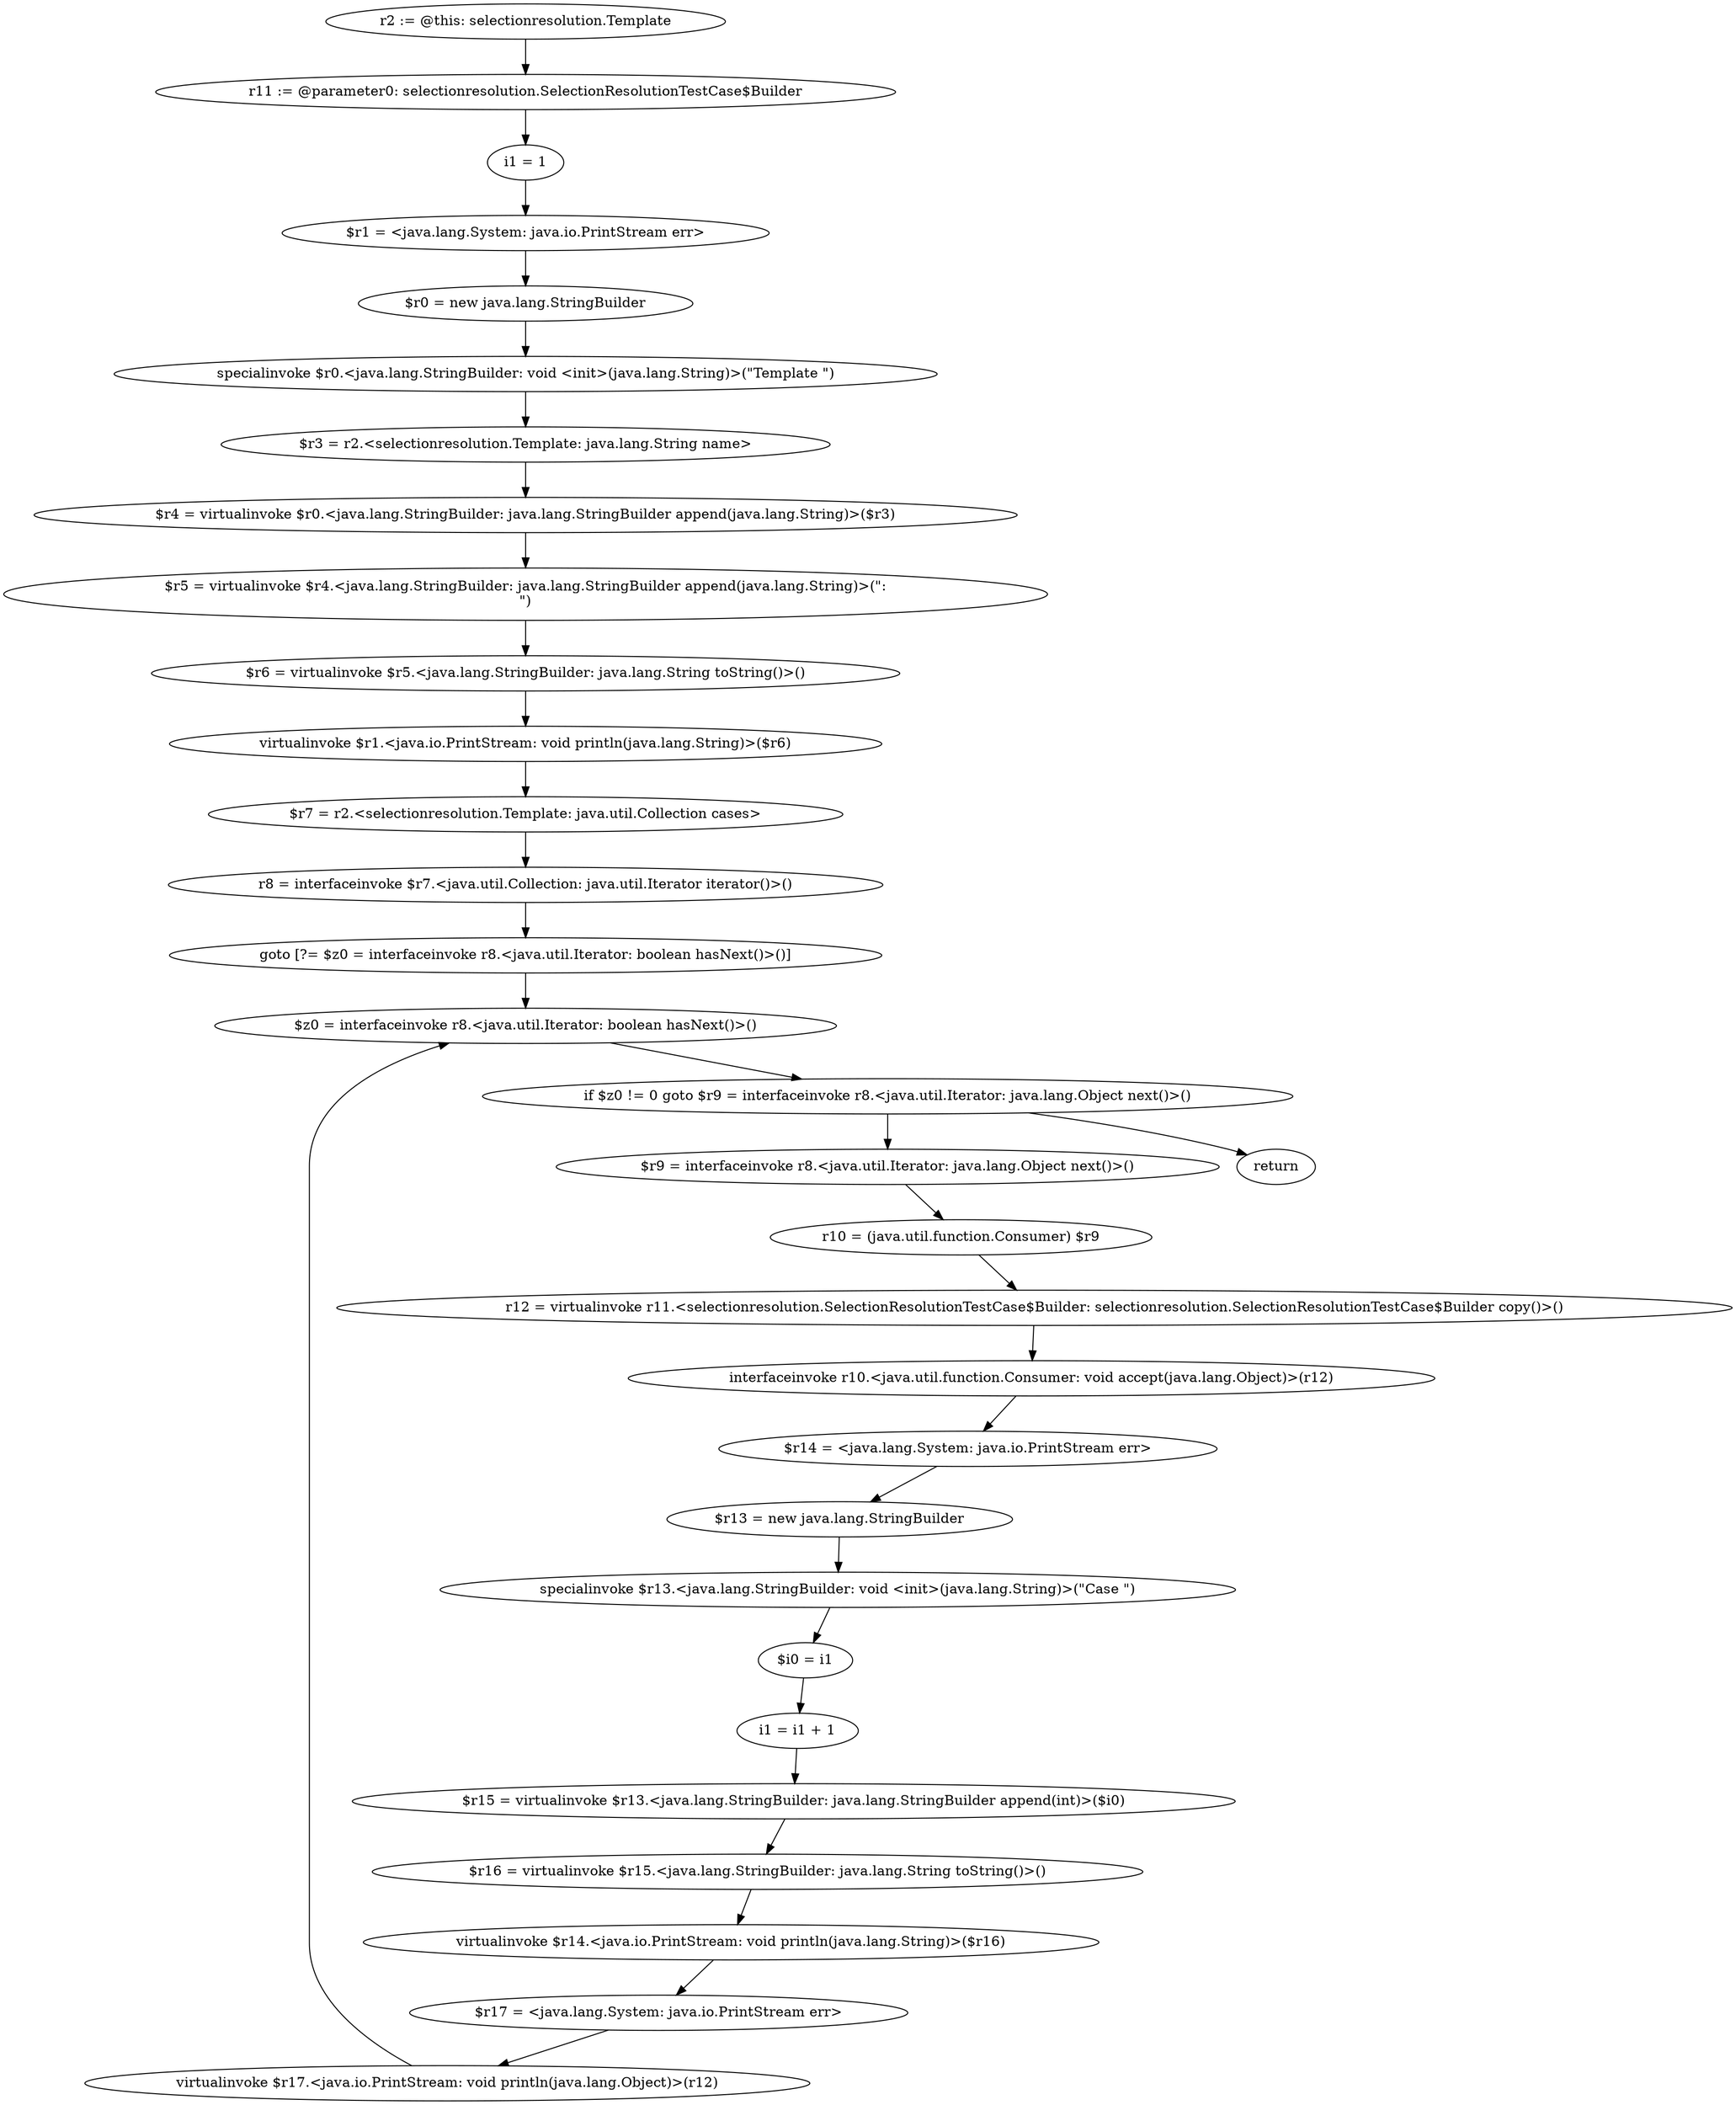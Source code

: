 digraph "unitGraph" {
    "r2 := @this: selectionresolution.Template"
    "r11 := @parameter0: selectionresolution.SelectionResolutionTestCase$Builder"
    "i1 = 1"
    "$r1 = <java.lang.System: java.io.PrintStream err>"
    "$r0 = new java.lang.StringBuilder"
    "specialinvoke $r0.<java.lang.StringBuilder: void <init>(java.lang.String)>(\"Template \")"
    "$r3 = r2.<selectionresolution.Template: java.lang.String name>"
    "$r4 = virtualinvoke $r0.<java.lang.StringBuilder: java.lang.StringBuilder append(java.lang.String)>($r3)"
    "$r5 = virtualinvoke $r4.<java.lang.StringBuilder: java.lang.StringBuilder append(java.lang.String)>(\":\n\")"
    "$r6 = virtualinvoke $r5.<java.lang.StringBuilder: java.lang.String toString()>()"
    "virtualinvoke $r1.<java.io.PrintStream: void println(java.lang.String)>($r6)"
    "$r7 = r2.<selectionresolution.Template: java.util.Collection cases>"
    "r8 = interfaceinvoke $r7.<java.util.Collection: java.util.Iterator iterator()>()"
    "goto [?= $z0 = interfaceinvoke r8.<java.util.Iterator: boolean hasNext()>()]"
    "$r9 = interfaceinvoke r8.<java.util.Iterator: java.lang.Object next()>()"
    "r10 = (java.util.function.Consumer) $r9"
    "r12 = virtualinvoke r11.<selectionresolution.SelectionResolutionTestCase$Builder: selectionresolution.SelectionResolutionTestCase$Builder copy()>()"
    "interfaceinvoke r10.<java.util.function.Consumer: void accept(java.lang.Object)>(r12)"
    "$r14 = <java.lang.System: java.io.PrintStream err>"
    "$r13 = new java.lang.StringBuilder"
    "specialinvoke $r13.<java.lang.StringBuilder: void <init>(java.lang.String)>(\"Case \")"
    "$i0 = i1"
    "i1 = i1 + 1"
    "$r15 = virtualinvoke $r13.<java.lang.StringBuilder: java.lang.StringBuilder append(int)>($i0)"
    "$r16 = virtualinvoke $r15.<java.lang.StringBuilder: java.lang.String toString()>()"
    "virtualinvoke $r14.<java.io.PrintStream: void println(java.lang.String)>($r16)"
    "$r17 = <java.lang.System: java.io.PrintStream err>"
    "virtualinvoke $r17.<java.io.PrintStream: void println(java.lang.Object)>(r12)"
    "$z0 = interfaceinvoke r8.<java.util.Iterator: boolean hasNext()>()"
    "if $z0 != 0 goto $r9 = interfaceinvoke r8.<java.util.Iterator: java.lang.Object next()>()"
    "return"
    "r2 := @this: selectionresolution.Template"->"r11 := @parameter0: selectionresolution.SelectionResolutionTestCase$Builder";
    "r11 := @parameter0: selectionresolution.SelectionResolutionTestCase$Builder"->"i1 = 1";
    "i1 = 1"->"$r1 = <java.lang.System: java.io.PrintStream err>";
    "$r1 = <java.lang.System: java.io.PrintStream err>"->"$r0 = new java.lang.StringBuilder";
    "$r0 = new java.lang.StringBuilder"->"specialinvoke $r0.<java.lang.StringBuilder: void <init>(java.lang.String)>(\"Template \")";
    "specialinvoke $r0.<java.lang.StringBuilder: void <init>(java.lang.String)>(\"Template \")"->"$r3 = r2.<selectionresolution.Template: java.lang.String name>";
    "$r3 = r2.<selectionresolution.Template: java.lang.String name>"->"$r4 = virtualinvoke $r0.<java.lang.StringBuilder: java.lang.StringBuilder append(java.lang.String)>($r3)";
    "$r4 = virtualinvoke $r0.<java.lang.StringBuilder: java.lang.StringBuilder append(java.lang.String)>($r3)"->"$r5 = virtualinvoke $r4.<java.lang.StringBuilder: java.lang.StringBuilder append(java.lang.String)>(\":\n\")";
    "$r5 = virtualinvoke $r4.<java.lang.StringBuilder: java.lang.StringBuilder append(java.lang.String)>(\":\n\")"->"$r6 = virtualinvoke $r5.<java.lang.StringBuilder: java.lang.String toString()>()";
    "$r6 = virtualinvoke $r5.<java.lang.StringBuilder: java.lang.String toString()>()"->"virtualinvoke $r1.<java.io.PrintStream: void println(java.lang.String)>($r6)";
    "virtualinvoke $r1.<java.io.PrintStream: void println(java.lang.String)>($r6)"->"$r7 = r2.<selectionresolution.Template: java.util.Collection cases>";
    "$r7 = r2.<selectionresolution.Template: java.util.Collection cases>"->"r8 = interfaceinvoke $r7.<java.util.Collection: java.util.Iterator iterator()>()";
    "r8 = interfaceinvoke $r7.<java.util.Collection: java.util.Iterator iterator()>()"->"goto [?= $z0 = interfaceinvoke r8.<java.util.Iterator: boolean hasNext()>()]";
    "goto [?= $z0 = interfaceinvoke r8.<java.util.Iterator: boolean hasNext()>()]"->"$z0 = interfaceinvoke r8.<java.util.Iterator: boolean hasNext()>()";
    "$r9 = interfaceinvoke r8.<java.util.Iterator: java.lang.Object next()>()"->"r10 = (java.util.function.Consumer) $r9";
    "r10 = (java.util.function.Consumer) $r9"->"r12 = virtualinvoke r11.<selectionresolution.SelectionResolutionTestCase$Builder: selectionresolution.SelectionResolutionTestCase$Builder copy()>()";
    "r12 = virtualinvoke r11.<selectionresolution.SelectionResolutionTestCase$Builder: selectionresolution.SelectionResolutionTestCase$Builder copy()>()"->"interfaceinvoke r10.<java.util.function.Consumer: void accept(java.lang.Object)>(r12)";
    "interfaceinvoke r10.<java.util.function.Consumer: void accept(java.lang.Object)>(r12)"->"$r14 = <java.lang.System: java.io.PrintStream err>";
    "$r14 = <java.lang.System: java.io.PrintStream err>"->"$r13 = new java.lang.StringBuilder";
    "$r13 = new java.lang.StringBuilder"->"specialinvoke $r13.<java.lang.StringBuilder: void <init>(java.lang.String)>(\"Case \")";
    "specialinvoke $r13.<java.lang.StringBuilder: void <init>(java.lang.String)>(\"Case \")"->"$i0 = i1";
    "$i0 = i1"->"i1 = i1 + 1";
    "i1 = i1 + 1"->"$r15 = virtualinvoke $r13.<java.lang.StringBuilder: java.lang.StringBuilder append(int)>($i0)";
    "$r15 = virtualinvoke $r13.<java.lang.StringBuilder: java.lang.StringBuilder append(int)>($i0)"->"$r16 = virtualinvoke $r15.<java.lang.StringBuilder: java.lang.String toString()>()";
    "$r16 = virtualinvoke $r15.<java.lang.StringBuilder: java.lang.String toString()>()"->"virtualinvoke $r14.<java.io.PrintStream: void println(java.lang.String)>($r16)";
    "virtualinvoke $r14.<java.io.PrintStream: void println(java.lang.String)>($r16)"->"$r17 = <java.lang.System: java.io.PrintStream err>";
    "$r17 = <java.lang.System: java.io.PrintStream err>"->"virtualinvoke $r17.<java.io.PrintStream: void println(java.lang.Object)>(r12)";
    "virtualinvoke $r17.<java.io.PrintStream: void println(java.lang.Object)>(r12)"->"$z0 = interfaceinvoke r8.<java.util.Iterator: boolean hasNext()>()";
    "$z0 = interfaceinvoke r8.<java.util.Iterator: boolean hasNext()>()"->"if $z0 != 0 goto $r9 = interfaceinvoke r8.<java.util.Iterator: java.lang.Object next()>()";
    "if $z0 != 0 goto $r9 = interfaceinvoke r8.<java.util.Iterator: java.lang.Object next()>()"->"return";
    "if $z0 != 0 goto $r9 = interfaceinvoke r8.<java.util.Iterator: java.lang.Object next()>()"->"$r9 = interfaceinvoke r8.<java.util.Iterator: java.lang.Object next()>()";
}
